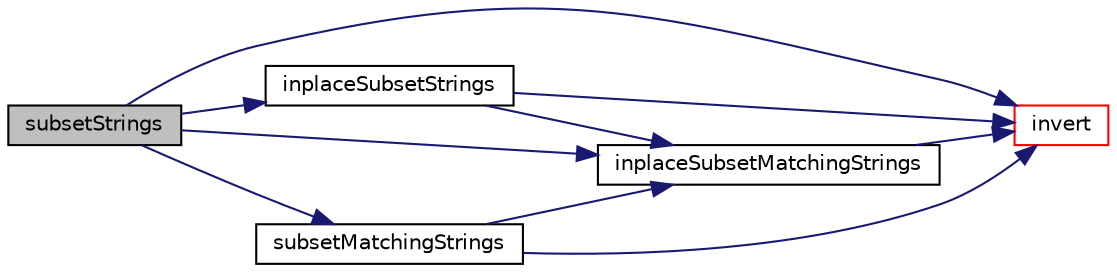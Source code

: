 digraph "subsetStrings"
{
  bgcolor="transparent";
  edge [fontname="Helvetica",fontsize="10",labelfontname="Helvetica",labelfontsize="10"];
  node [fontname="Helvetica",fontsize="10",shape=record];
  rankdir="LR";
  Node1 [label="subsetStrings",height=0.2,width=0.4,color="black", fillcolor="grey75", style="filled", fontcolor="black"];
  Node1 -> Node2 [color="midnightblue",fontsize="10",style="solid",fontname="Helvetica"];
  Node2 [label="inplaceSubsetMatchingStrings",height=0.2,width=0.4,color="black",URL="$a10909.html#aece86bf06ffb23fa9a43a98cefae8904",tooltip="Inplace extract elements of StringList when regular expression matches. "];
  Node2 -> Node3 [color="midnightblue",fontsize="10",style="solid",fontname="Helvetica"];
  Node3 [label="invert",height=0.2,width=0.4,color="red",URL="$a10909.html#a327595a4510d001734d50819f3ee744d",tooltip="Invert one-to-one map. Unmapped elements will be -1. "];
  Node1 -> Node4 [color="midnightblue",fontsize="10",style="solid",fontname="Helvetica"];
  Node4 [label="inplaceSubsetStrings",height=0.2,width=0.4,color="black",URL="$a10909.html#a06c755c34060fe2d6a908173e4b9df79",tooltip="Inplace extract elements of StringList when regular expression matches. "];
  Node4 -> Node2 [color="midnightblue",fontsize="10",style="solid",fontname="Helvetica"];
  Node4 -> Node3 [color="midnightblue",fontsize="10",style="solid",fontname="Helvetica"];
  Node1 -> Node3 [color="midnightblue",fontsize="10",style="solid",fontname="Helvetica"];
  Node1 -> Node5 [color="midnightblue",fontsize="10",style="solid",fontname="Helvetica"];
  Node5 [label="subsetMatchingStrings",height=0.2,width=0.4,color="black",URL="$a10909.html#a4bc482f054b2f98d550002d8bf1856ea",tooltip="Extract elements of StringList when regular expression matches. "];
  Node5 -> Node2 [color="midnightblue",fontsize="10",style="solid",fontname="Helvetica"];
  Node5 -> Node3 [color="midnightblue",fontsize="10",style="solid",fontname="Helvetica"];
}
